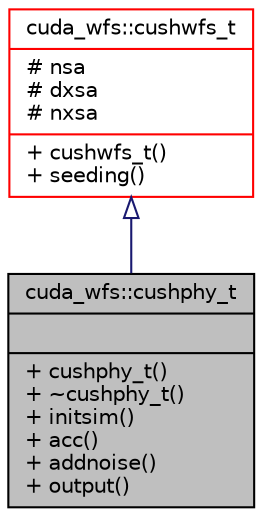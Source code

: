 digraph "cuda_wfs::cushphy_t"
{
 // INTERACTIVE_SVG=YES
  bgcolor="transparent";
  edge [fontname="Helvetica",fontsize="10",labelfontname="Helvetica",labelfontsize="10"];
  node [fontname="Helvetica",fontsize="10",shape=record];
  Node0 [label="{cuda_wfs::cushphy_t\n||+ cushphy_t()\l+ ~cushphy_t()\l+ initsim()\l+ acc()\l+ addnoise()\l+ output()\l}",height=0.2,width=0.4,color="black", fillcolor="grey75", style="filled", fontcolor="black"];
  Node1 -> Node0 [dir="back",color="midnightblue",fontsize="10",style="solid",arrowtail="onormal",fontname="Helvetica"];
  Node1 [label="{cuda_wfs::cushwfs_t\n|# nsa\l# dxsa\l# nxsa\l|+ cushwfs_t()\l+ seeding()\l}",height=0.2,width=0.4,color="red",URL="$classcuda__wfs_1_1cushwfs__t.html"];
}

